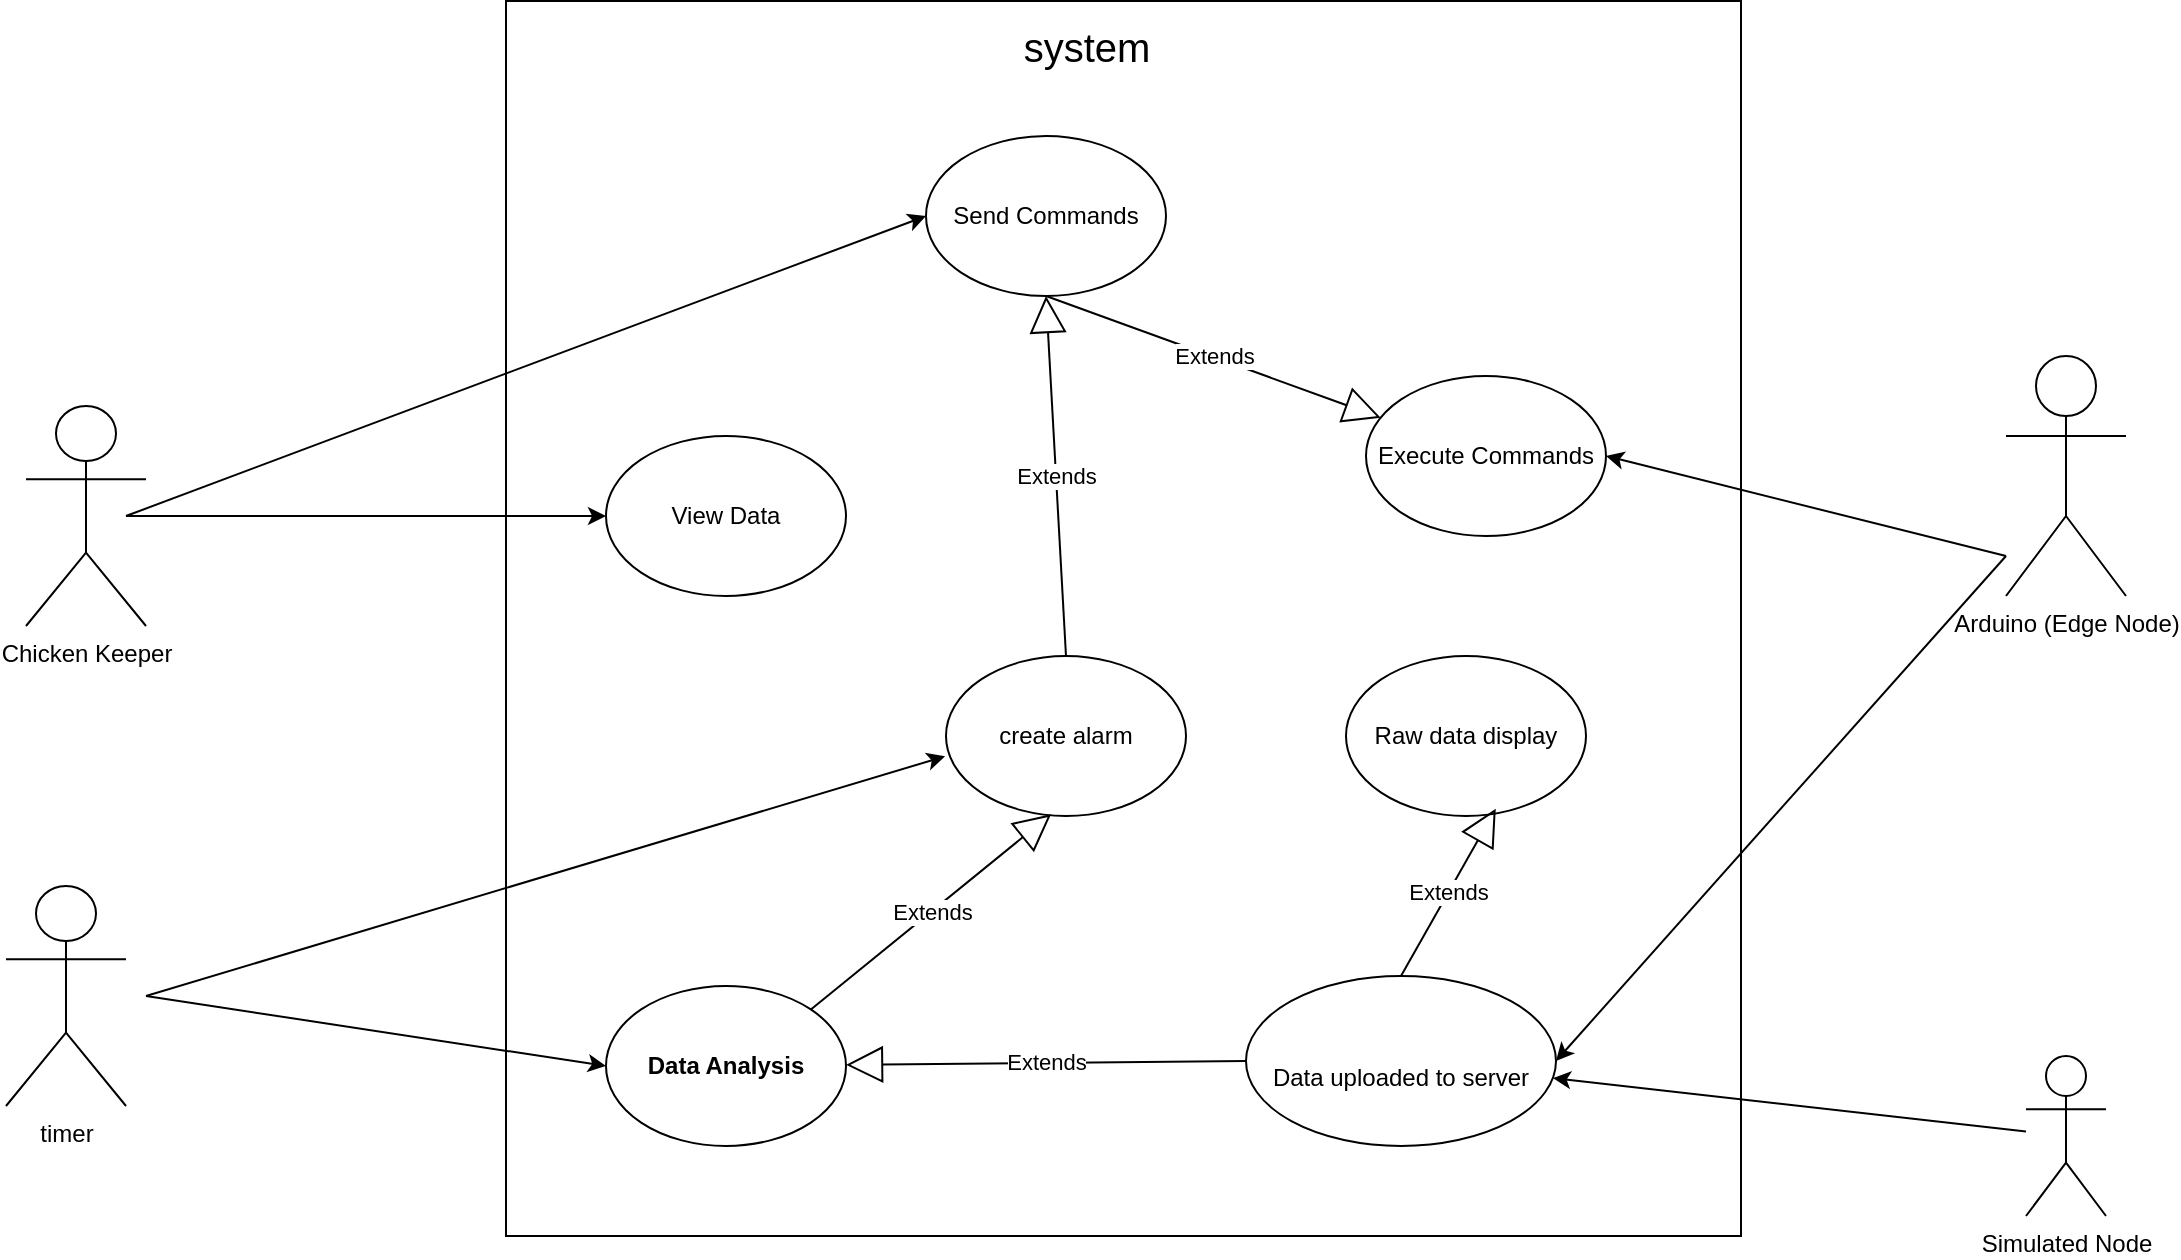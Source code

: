 <mxfile version="26.0.4">
  <diagram name="第 1 页" id="ES20mQ7BriOLf49WPt9J">
    <mxGraphModel dx="1245" dy="723" grid="1" gridSize="10" guides="1" tooltips="1" connect="1" arrows="1" fold="1" page="1" pageScale="1" pageWidth="827" pageHeight="1169" math="0" shadow="0">
      <root>
        <mxCell id="0" />
        <mxCell id="1" parent="0" />
        <mxCell id="FF4aMpnsXdKDseANjQS0-1" value="Chicken Keeper" style="shape=umlActor;verticalLabelPosition=bottom;verticalAlign=top;html=1;outlineConnect=0;labelBackgroundColor=none;" parent="1" vertex="1">
          <mxGeometry x="150" y="205" width="60" height="110" as="geometry" />
        </mxCell>
        <mxCell id="FF4aMpnsXdKDseANjQS0-7" value="&lt;meta charset=&quot;utf-8&quot;&gt;Arduino (Edge Node)" style="shape=umlActor;verticalLabelPosition=bottom;verticalAlign=top;html=1;outlineConnect=0;labelBackgroundColor=none;" parent="1" vertex="1">
          <mxGeometry x="1140" y="180" width="60" height="120" as="geometry" />
        </mxCell>
        <mxCell id="FF4aMpnsXdKDseANjQS0-29" value="&lt;meta charset=&quot;utf-8&quot;&gt;Simulated Node" style="shape=umlActor;verticalLabelPosition=bottom;verticalAlign=top;html=1;outlineConnect=0;labelBackgroundColor=none;" parent="1" vertex="1">
          <mxGeometry x="1150" y="530" width="40" height="80" as="geometry" />
        </mxCell>
        <mxCell id="FF4aMpnsXdKDseANjQS0-47" value="" style="whiteSpace=wrap;html=1;aspect=fixed;labelBackgroundColor=none;" parent="1" vertex="1">
          <mxGeometry x="390" y="2.5" width="617.5" height="617.5" as="geometry" />
        </mxCell>
        <mxCell id="FF4aMpnsXdKDseANjQS0-49" value="View Data" style="ellipse;whiteSpace=wrap;html=1;labelBackgroundColor=none;" parent="1" vertex="1">
          <mxGeometry x="440" y="220" width="120" height="80" as="geometry" />
        </mxCell>
        <mxCell id="FF4aMpnsXdKDseANjQS0-52" value="&lt;strong&gt;Data Analysis&lt;/strong&gt;" style="ellipse;whiteSpace=wrap;html=1;labelBackgroundColor=none;" parent="1" vertex="1">
          <mxGeometry x="440" y="495" width="120" height="80" as="geometry" />
        </mxCell>
        <mxCell id="FF4aMpnsXdKDseANjQS0-53" value="Send Commands" style="ellipse;whiteSpace=wrap;html=1;labelBackgroundColor=none;" parent="1" vertex="1">
          <mxGeometry x="600" y="70" width="120" height="80" as="geometry" />
        </mxCell>
        <mxCell id="FF4aMpnsXdKDseANjQS0-59" value="Execute Commands" style="ellipse;whiteSpace=wrap;html=1;labelBackgroundColor=none;" parent="1" vertex="1">
          <mxGeometry x="820" y="190" width="120" height="80" as="geometry" />
        </mxCell>
        <mxCell id="FF4aMpnsXdKDseANjQS0-60" value="&lt;div style=&quot;text-wrap-mode: nowrap;&quot;&gt;&lt;br&gt;&lt;/div&gt;&lt;div style=&quot;text-wrap-mode: nowrap;&quot;&gt;Data uploaded to server&lt;/div&gt;" style="ellipse;whiteSpace=wrap;html=1;labelBackgroundColor=none;" parent="1" vertex="1">
          <mxGeometry x="760" y="490" width="155" height="85" as="geometry" />
        </mxCell>
        <mxCell id="FF4aMpnsXdKDseANjQS0-62" value="&lt;font color=&quot;#000000&quot;&gt;system&lt;/font&gt;" style="text;html=1;align=center;verticalAlign=middle;resizable=0;points=[];autosize=1;strokeColor=none;fillColor=none;labelBackgroundColor=none;fontSize=20;" parent="1" vertex="1">
          <mxGeometry x="635" y="5" width="90" height="40" as="geometry" />
        </mxCell>
        <mxCell id="FF4aMpnsXdKDseANjQS0-64" value="timer&lt;div&gt;&lt;br&gt;&lt;/div&gt;" style="shape=umlActor;verticalLabelPosition=bottom;verticalAlign=top;html=1;outlineConnect=0;labelBackgroundColor=none;" parent="1" vertex="1">
          <mxGeometry x="140" y="445" width="60" height="110" as="geometry" />
        </mxCell>
        <mxCell id="FF4aMpnsXdKDseANjQS0-65" value="" style="endArrow=classic;html=1;rounded=0;fontColor=default;entryX=0;entryY=0.5;entryDx=0;entryDy=0;textShadow=1;labelBackgroundColor=none;" parent="1" target="FF4aMpnsXdKDseANjQS0-52" edge="1">
          <mxGeometry width="50" height="50" relative="1" as="geometry">
            <mxPoint x="210" y="500" as="sourcePoint" />
            <mxPoint x="280" y="470" as="targetPoint" />
          </mxGeometry>
        </mxCell>
        <mxCell id="FF4aMpnsXdKDseANjQS0-68" value="create alarm" style="ellipse;whiteSpace=wrap;html=1;" parent="1" vertex="1">
          <mxGeometry x="610" y="330" width="120" height="80" as="geometry" />
        </mxCell>
        <mxCell id="FF4aMpnsXdKDseANjQS0-69" value="" style="endArrow=classic;html=1;rounded=0;" parent="1" target="FF4aMpnsXdKDseANjQS0-49" edge="1">
          <mxGeometry width="50" height="50" relative="1" as="geometry">
            <mxPoint x="200" y="260" as="sourcePoint" />
            <mxPoint x="250" y="210" as="targetPoint" />
          </mxGeometry>
        </mxCell>
        <mxCell id="FF4aMpnsXdKDseANjQS0-70" value="" style="endArrow=classic;html=1;rounded=0;entryX=0;entryY=0.5;entryDx=0;entryDy=0;" parent="1" target="FF4aMpnsXdKDseANjQS0-53" edge="1">
          <mxGeometry width="50" height="50" relative="1" as="geometry">
            <mxPoint x="200" y="260" as="sourcePoint" />
            <mxPoint x="510.974" y="113.06" as="targetPoint" />
          </mxGeometry>
        </mxCell>
        <mxCell id="FF4aMpnsXdKDseANjQS0-71" value="" style="endArrow=classic;html=1;rounded=0;entryX=1;entryY=0.5;entryDx=0;entryDy=0;" parent="1" target="FF4aMpnsXdKDseANjQS0-60" edge="1">
          <mxGeometry width="50" height="50" relative="1" as="geometry">
            <mxPoint x="1140" y="280" as="sourcePoint" />
            <mxPoint x="860" y="430" as="targetPoint" />
          </mxGeometry>
        </mxCell>
        <mxCell id="FF4aMpnsXdKDseANjQS0-72" value="" style="endArrow=classic;html=1;rounded=0;" parent="1" source="FF4aMpnsXdKDseANjQS0-29" target="FF4aMpnsXdKDseANjQS0-60" edge="1">
          <mxGeometry width="50" height="50" relative="1" as="geometry">
            <mxPoint x="1040" y="330" as="sourcePoint" />
            <mxPoint x="1090" y="280" as="targetPoint" />
          </mxGeometry>
        </mxCell>
        <mxCell id="FF4aMpnsXdKDseANjQS0-73" value="Extends" style="endArrow=block;endSize=16;endFill=0;html=1;rounded=0;exitX=0;exitY=0.5;exitDx=0;exitDy=0;" parent="1" source="FF4aMpnsXdKDseANjQS0-60" target="FF4aMpnsXdKDseANjQS0-52" edge="1">
          <mxGeometry width="160" relative="1" as="geometry">
            <mxPoint x="720" y="500" as="sourcePoint" />
            <mxPoint x="880" y="500" as="targetPoint" />
          </mxGeometry>
        </mxCell>
        <mxCell id="FF4aMpnsXdKDseANjQS0-74" value="" style="endArrow=classic;html=1;rounded=0;entryX=-0.004;entryY=0.627;entryDx=0;entryDy=0;entryPerimeter=0;" parent="1" target="FF4aMpnsXdKDseANjQS0-68" edge="1">
          <mxGeometry width="50" height="50" relative="1" as="geometry">
            <mxPoint x="210" y="500" as="sourcePoint" />
            <mxPoint x="260" y="450" as="targetPoint" />
          </mxGeometry>
        </mxCell>
        <mxCell id="FF4aMpnsXdKDseANjQS0-75" value="Extends" style="endArrow=block;endSize=16;endFill=0;html=1;rounded=0;exitX=0.5;exitY=1;exitDx=0;exitDy=0;" parent="1" source="FF4aMpnsXdKDseANjQS0-53" target="FF4aMpnsXdKDseANjQS0-59" edge="1">
          <mxGeometry width="160" relative="1" as="geometry">
            <mxPoint x="740" y="280" as="sourcePoint" />
            <mxPoint x="900" y="280" as="targetPoint" />
          </mxGeometry>
        </mxCell>
        <mxCell id="FF4aMpnsXdKDseANjQS0-77" value="Extends" style="endArrow=block;endSize=16;endFill=0;html=1;rounded=0;entryX=0.5;entryY=1;entryDx=0;entryDy=0;exitX=0.5;exitY=0;exitDx=0;exitDy=0;" parent="1" edge="1" target="FF4aMpnsXdKDseANjQS0-53" source="FF4aMpnsXdKDseANjQS0-68">
          <mxGeometry width="160" relative="1" as="geometry">
            <mxPoint x="600" y="419.29" as="sourcePoint" />
            <mxPoint x="680" y="230" as="targetPoint" />
          </mxGeometry>
        </mxCell>
        <mxCell id="FF4aMpnsXdKDseANjQS0-78" value="Extends" style="endArrow=block;endSize=16;endFill=0;html=1;rounded=0;entryX=0.438;entryY=0.989;entryDx=0;entryDy=0;entryPerimeter=0;exitX=1;exitY=0;exitDx=0;exitDy=0;" parent="1" target="FF4aMpnsXdKDseANjQS0-68" edge="1" source="FF4aMpnsXdKDseANjQS0-52">
          <mxGeometry width="160" relative="1" as="geometry">
            <mxPoint x="540" y="530" as="sourcePoint" />
            <mxPoint x="700" y="530" as="targetPoint" />
          </mxGeometry>
        </mxCell>
        <mxCell id="FF4aMpnsXdKDseANjQS0-79" value="" style="endArrow=classic;html=1;rounded=0;entryX=1;entryY=0.5;entryDx=0;entryDy=0;" parent="1" target="FF4aMpnsXdKDseANjQS0-59" edge="1">
          <mxGeometry width="50" height="50" relative="1" as="geometry">
            <mxPoint x="1140" y="280" as="sourcePoint" />
            <mxPoint x="1130" y="440" as="targetPoint" />
          </mxGeometry>
        </mxCell>
        <mxCell id="azipvYJuGcM6xTbTH-pz-1" value="Raw data display" style="ellipse;whiteSpace=wrap;html=1;" vertex="1" parent="1">
          <mxGeometry x="810" y="330" width="120" height="80" as="geometry" />
        </mxCell>
        <mxCell id="azipvYJuGcM6xTbTH-pz-3" value="Extends" style="endArrow=block;endSize=16;endFill=0;html=1;rounded=0;exitX=0.5;exitY=0;exitDx=0;exitDy=0;entryX=0.624;entryY=0.954;entryDx=0;entryDy=0;entryPerimeter=0;" edge="1" parent="1" source="FF4aMpnsXdKDseANjQS0-60" target="azipvYJuGcM6xTbTH-pz-1">
          <mxGeometry x="-0.004" width="160" relative="1" as="geometry">
            <mxPoint x="650" y="430" as="sourcePoint" />
            <mxPoint x="810" y="430" as="targetPoint" />
            <mxPoint as="offset" />
          </mxGeometry>
        </mxCell>
      </root>
    </mxGraphModel>
  </diagram>
</mxfile>

